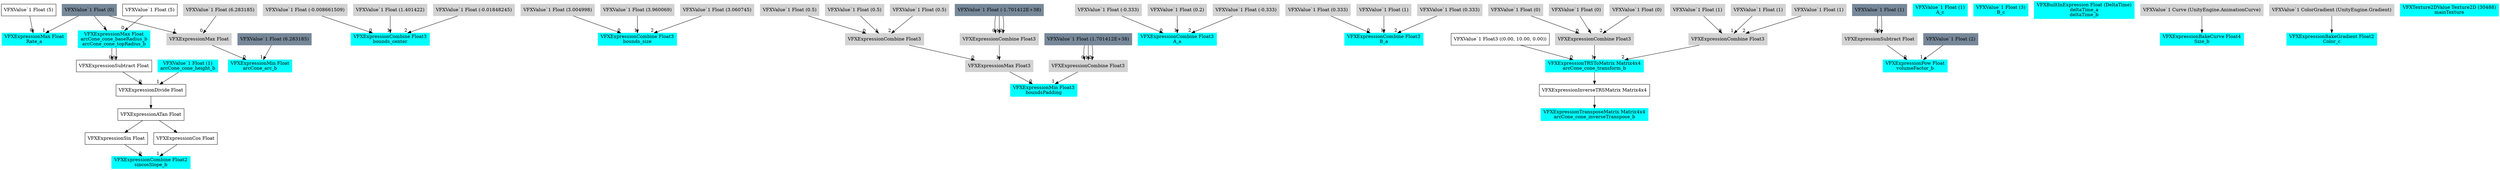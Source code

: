 digraph G {
node0 [shape="box" color="cyan" style="filled" label="VFXExpressionMax Float
Rate_a"]
node1 [shape="box" label="VFXValue`1 Float (5)"]
node2 [shape="box" color="lightslategray" style="filled" label="VFXValue`1 Float (0)"]
node3 [shape="box" color="cyan" style="filled" label="VFXExpressionCombine Float3
bounds_center"]
node4 [shape="box" color="lightgray" style="filled" label="VFXValue`1 Float (-0.008661509)"]
node5 [shape="box" color="lightgray" style="filled" label="VFXValue`1 Float (1.401422)"]
node6 [shape="box" color="lightgray" style="filled" label="VFXValue`1 Float (-0.01848245)"]
node7 [shape="box" color="cyan" style="filled" label="VFXExpressionCombine Float3
bounds_size"]
node8 [shape="box" color="lightgray" style="filled" label="VFXValue`1 Float (3.004998)"]
node9 [shape="box" color="lightgray" style="filled" label="VFXValue`1 Float (3.960069)"]
node10 [shape="box" color="lightgray" style="filled" label="VFXValue`1 Float (3.060745)"]
node11 [shape="box" color="cyan" style="filled" label="VFXExpressionMin Float3
boundsPadding"]
node12 [shape="box" color="lightgray" style="filled" label="VFXExpressionMax Float3"]
node13 [shape="box" color="lightgray" style="filled" label="VFXExpressionCombine Float3"]
node14 [shape="box" color="lightgray" style="filled" label="VFXValue`1 Float (0.5)"]
node15 [shape="box" color="lightgray" style="filled" label="VFXValue`1 Float (0.5)"]
node16 [shape="box" color="lightgray" style="filled" label="VFXValue`1 Float (0.5)"]
node17 [shape="box" color="lightgray" style="filled" label="VFXExpressionCombine Float3"]
node18 [shape="box" color="lightslategray" style="filled" label="VFXValue`1 Float (-1.701412E+38)"]
node19 [shape="box" color="lightgray" style="filled" label="VFXExpressionCombine Float3"]
node20 [shape="box" color="lightslategray" style="filled" label="VFXValue`1 Float (1.701412E+38)"]
node21 [shape="box" color="cyan" style="filled" label="VFXExpressionCombine Float3
A_a"]
node22 [shape="box" color="lightgray" style="filled" label="VFXValue`1 Float (-0.333)"]
node23 [shape="box" color="lightgray" style="filled" label="VFXValue`1 Float (0.2)"]
node24 [shape="box" color="lightgray" style="filled" label="VFXValue`1 Float (-0.333)"]
node25 [shape="box" color="cyan" style="filled" label="VFXExpressionCombine Float3
B_a"]
node26 [shape="box" color="lightgray" style="filled" label="VFXValue`1 Float (0.333)"]
node27 [shape="box" color="lightgray" style="filled" label="VFXValue`1 Float (1)"]
node28 [shape="box" color="lightgray" style="filled" label="VFXValue`1 Float (0.333)"]
node29 [shape="box" color="cyan" style="filled" label="VFXExpressionTRSToMatrix Matrix4x4
arcCone_cone_transform_b"]
node30 [shape="box" label="VFXValue`1 Float3 ((0.00, 10.00, 0.00))"]
node31 [shape="box" color="lightgray" style="filled" label="VFXExpressionCombine Float3"]
node32 [shape="box" color="lightgray" style="filled" label="VFXValue`1 Float (0)"]
node33 [shape="box" color="lightgray" style="filled" label="VFXValue`1 Float (0)"]
node34 [shape="box" color="lightgray" style="filled" label="VFXValue`1 Float (0)"]
node35 [shape="box" color="lightgray" style="filled" label="VFXExpressionCombine Float3"]
node36 [shape="box" color="lightgray" style="filled" label="VFXValue`1 Float (1)"]
node37 [shape="box" color="lightgray" style="filled" label="VFXValue`1 Float (1)"]
node38 [shape="box" color="lightgray" style="filled" label="VFXValue`1 Float (1)"]
node39 [shape="box" color="cyan" style="filled" label="VFXExpressionMax Float
arcCone_cone_baseRadius_b
arcCone_cone_topRadius_b"]
node40 [shape="box" label="VFXValue`1 Float (5)"]
node41 [shape="box" color="cyan" style="filled" label="VFXValue`1 Float (1)
arcCone_cone_height_b"]
node42 [shape="box" color="cyan" style="filled" label="VFXExpressionMin Float
arcCone_arc_b"]
node43 [shape="box" color="lightgray" style="filled" label="VFXExpressionMax Float"]
node44 [shape="box" color="lightgray" style="filled" label="VFXValue`1 Float (6.283185)"]
node45 [shape="box" color="lightslategray" style="filled" label="VFXValue`1 Float (6.283185)"]
node46 [shape="box" color="cyan" style="filled" label="VFXExpressionPow Float
volumeFactor_b"]
node47 [shape="box" color="lightgray" style="filled" label="VFXExpressionSubtract Float"]
node48 [shape="box" color="lightslategray" style="filled" label="VFXValue`1 Float (1)"]
node49 [shape="box" color="lightslategray" style="filled" label="VFXValue`1 Float (2)"]
node50 [shape="box" color="cyan" style="filled" label="VFXExpressionCombine Float2
sincosSlope_b"]
node51 [shape="box" label="VFXExpressionSin Float"]
node52 [shape="box" label="VFXExpressionATan Float"]
node53 [shape="box" label="VFXExpressionDivide Float"]
node54 [shape="box" label="VFXExpressionSubtract Float"]
node55 [shape="box" label="VFXExpressionCos Float"]
node56 [shape="box" color="cyan" style="filled" label="VFXExpressionTransposeMatrix Matrix4x4
arcCone_cone_inverseTranspose_b"]
node57 [shape="box" label="VFXExpressionInverseTRSMatrix Matrix4x4"]
node58 [shape="box" color="cyan" style="filled" label="VFXValue`1 Float (1)
A_c"]
node59 [shape="box" color="cyan" style="filled" label="VFXValue`1 Float (3)
B_c"]
node60 [shape="box" color="cyan" style="filled" label="VFXBuiltInExpression Float (DeltaTime)
deltaTime_a
deltaTime_b"]
node61 [shape="box" color="cyan" style="filled" label="VFXExpressionBakeCurve Float4
Size_b"]
node62 [shape="box" color="lightgray" style="filled" label="VFXValue`1 Curve (UnityEngine.AnimationCurve)"]
node63 [shape="box" color="cyan" style="filled" label="VFXExpressionBakeGradient Float2
Color_c"]
node64 [shape="box" color="lightgray" style="filled" label="VFXValue`1 ColorGradient (UnityEngine.Gradient)"]
node65 [shape="box" color="cyan" style="filled" label="VFXTexture2DValue Texture2D (30488)
mainTexture"]
node1 -> node0 [headlabel="0"]
node2 -> node0 [headlabel="1"]
node4 -> node3 [headlabel="0"]
node5 -> node3 [headlabel="1"]
node6 -> node3 [headlabel="2"]
node8 -> node7 [headlabel="0"]
node9 -> node7 [headlabel="1"]
node10 -> node7 [headlabel="2"]
node12 -> node11 [headlabel="0"]
node19 -> node11 [headlabel="1"]
node13 -> node12 [headlabel="0"]
node17 -> node12 [headlabel="1"]
node14 -> node13 [headlabel="0"]
node15 -> node13 [headlabel="1"]
node16 -> node13 [headlabel="2"]
node18 -> node17 [headlabel="0"]
node18 -> node17 [headlabel="1"]
node18 -> node17 [headlabel="2"]
node20 -> node19 [headlabel="0"]
node20 -> node19 [headlabel="1"]
node20 -> node19 [headlabel="2"]
node22 -> node21 [headlabel="0"]
node23 -> node21 [headlabel="1"]
node24 -> node21 [headlabel="2"]
node26 -> node25 [headlabel="0"]
node27 -> node25 [headlabel="1"]
node28 -> node25 [headlabel="2"]
node30 -> node29 [headlabel="0"]
node31 -> node29 [headlabel="1"]
node35 -> node29 [headlabel="2"]
node32 -> node31 [headlabel="0"]
node33 -> node31 [headlabel="1"]
node34 -> node31 [headlabel="2"]
node36 -> node35 [headlabel="0"]
node37 -> node35 [headlabel="1"]
node38 -> node35 [headlabel="2"]
node40 -> node39 [headlabel="0"]
node2 -> node39 [headlabel="1"]
node43 -> node42 [headlabel="0"]
node45 -> node42 [headlabel="1"]
node44 -> node43 [headlabel="0"]
node2 -> node43 [headlabel="1"]
node47 -> node46 [headlabel="0"]
node49 -> node46 [headlabel="1"]
node48 -> node47 [headlabel="0"]
node48 -> node47 [headlabel="1"]
node51 -> node50 [headlabel="0"]
node55 -> node50 [headlabel="1"]
node52 -> node51 
node53 -> node52 
node54 -> node53 [headlabel="0"]
node41 -> node53 [headlabel="1"]
node39 -> node54 [headlabel="0"]
node39 -> node54 [headlabel="1"]
node52 -> node55 
node57 -> node56 
node29 -> node57 
node62 -> node61 
node64 -> node63 
}
